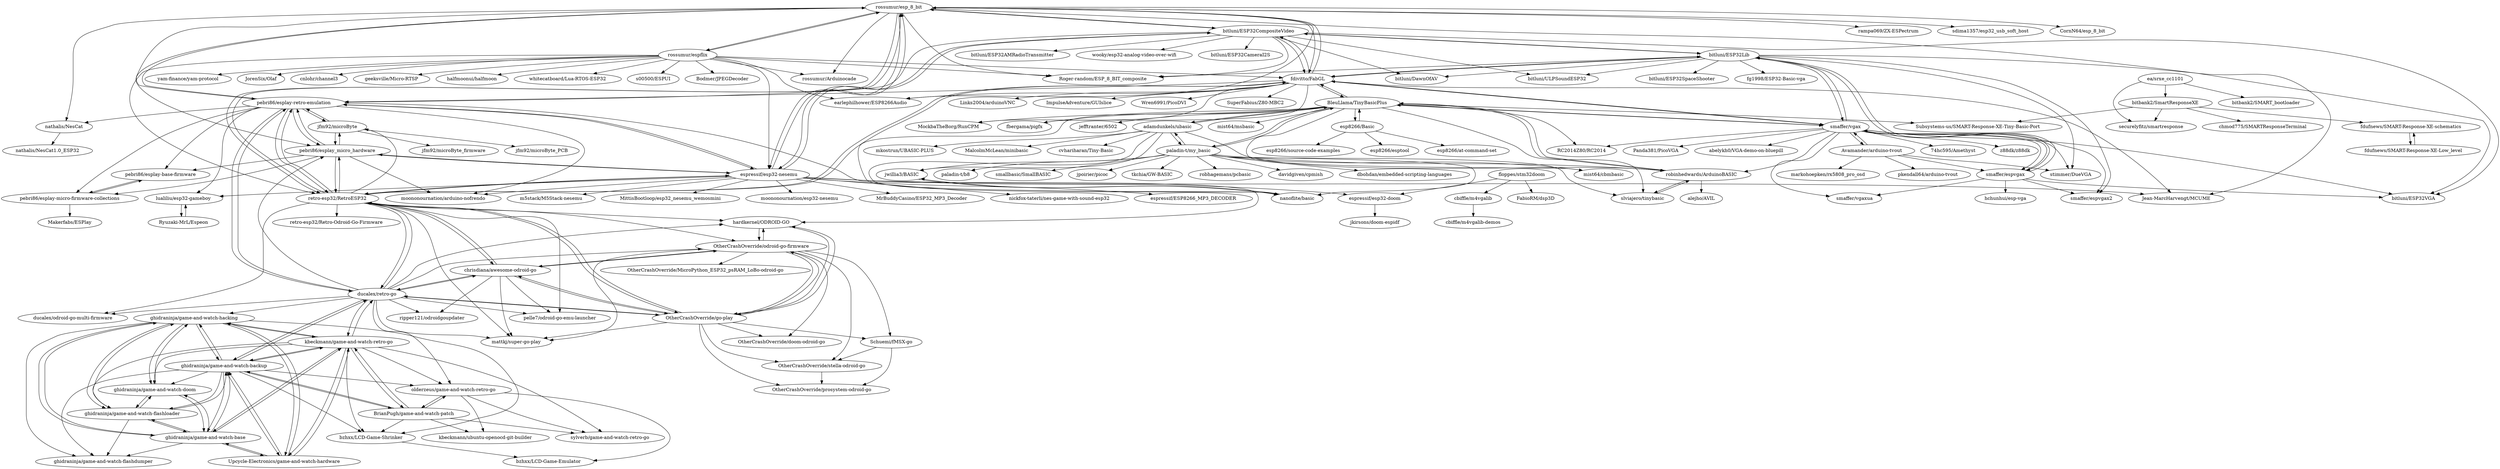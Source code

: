 digraph G {
"nathalis/NesCat" -> "nathalis/NesCat1.0_ESP32"
"bitluni/ESP32CompositeVideo" -> "Roger-random/ESP_8_BIT_composite"
"bitluni/ESP32CompositeVideo" -> "bitluni/ESP32VGA"
"bitluni/ESP32CompositeVideo" -> "bitluni/ESP32Lib"
"bitluni/ESP32CompositeVideo" -> "bitluni/ESP32AMRadioTransmitter"
"bitluni/ESP32CompositeVideo" -> "bitluni/DawnOfAV"
"bitluni/ESP32CompositeVideo" -> "rossumur/esp_8_bit"
"bitluni/ESP32CompositeVideo" -> "fdivitto/FabGL"
"bitluni/ESP32CompositeVideo" -> "espressif/esp32-nesemu"
"bitluni/ESP32CompositeVideo" -> "wooky/esp32-analog-video-over-wifi"
"bitluni/ESP32CompositeVideo" -> "bitluni/ESP32CameraI2S" ["e"=1]
"bitluni/ESP32CompositeVideo" -> "pebri86/esplay-retro-emulation"
"bitluni/ESP32CompositeVideo" -> "bitluni/ULPSoundESP32"
"ducalex/retro-go" -> "retro-esp32/RetroESP32"
"ducalex/retro-go" -> "kbeckmann/game-and-watch-retro-go"
"ducalex/retro-go" -> "chrisdiana/awesome-odroid-go"
"ducalex/retro-go" -> "pebri86/esplay-retro-emulation"
"ducalex/retro-go" -> "ducalex/odroid-go-multi-firmware"
"ducalex/retro-go" -> "OtherCrashOverride/odroid-go-firmware"
"ducalex/retro-go" -> "OtherCrashOverride/go-play"
"ducalex/retro-go" -> "mattkj/super-go-play"
"ducalex/retro-go" -> "ghidraninja/game-and-watch-backup"
"ducalex/retro-go" -> "pebri86/esplay_micro_hardware"
"ducalex/retro-go" -> "pelle7/odroid-go-emu-launcher"
"ducalex/retro-go" -> "olderzeus/game-and-watch-retro-go"
"ducalex/retro-go" -> "ghidraninja/game-and-watch-hacking"
"ducalex/retro-go" -> "hardkernel/ODROID-GO"
"ducalex/retro-go" -> "ripper121/odroidgoupdater"
"ghidraninja/game-and-watch-backup" -> "kbeckmann/game-and-watch-retro-go"
"ghidraninja/game-and-watch-backup" -> "ghidraninja/game-and-watch-hacking"
"ghidraninja/game-and-watch-backup" -> "ghidraninja/game-and-watch-base"
"ghidraninja/game-and-watch-backup" -> "ghidraninja/game-and-watch-flashloader"
"ghidraninja/game-and-watch-backup" -> "BrianPugh/game-and-watch-patch"
"ghidraninja/game-and-watch-backup" -> "Upcycle-Electronics/game-and-watch-hardware"
"ghidraninja/game-and-watch-backup" -> "olderzeus/game-and-watch-retro-go"
"ghidraninja/game-and-watch-backup" -> "ghidraninja/game-and-watch-doom"
"ghidraninja/game-and-watch-backup" -> "ghidraninja/game-and-watch-flashdumper"
"ghidraninja/game-and-watch-backup" -> "bzhxx/LCD-Game-Shrinker"
"ghidraninja/game-and-watch-backup" -> "ducalex/retro-go"
"ghidraninja/game-and-watch-hacking" -> "ghidraninja/game-and-watch-flashloader"
"ghidraninja/game-and-watch-hacking" -> "ghidraninja/game-and-watch-backup"
"ghidraninja/game-and-watch-hacking" -> "kbeckmann/game-and-watch-retro-go"
"ghidraninja/game-and-watch-hacking" -> "ghidraninja/game-and-watch-base"
"ghidraninja/game-and-watch-hacking" -> "ghidraninja/game-and-watch-doom"
"ghidraninja/game-and-watch-hacking" -> "Upcycle-Electronics/game-and-watch-hardware"
"ghidraninja/game-and-watch-hacking" -> "ghidraninja/game-and-watch-flashdumper"
"ghidraninja/game-and-watch-hacking" -> "bzhxx/LCD-Game-Shrinker"
"espressif/esp32-nesemu" -> "pebri86/esplay-retro-emulation"
"espressif/esp32-nesemu" -> "MittisBootloop/esp32_nesemu_wemosmini"
"espressif/esp32-nesemu" -> "pebri86/esplay_micro_hardware"
"espressif/esp32-nesemu" -> "rossumur/esp_8_bit"
"espressif/esp32-nesemu" -> "retro-esp32/RetroESP32"
"espressif/esp32-nesemu" -> "bitluni/ESP32CompositeVideo"
"espressif/esp32-nesemu" -> "espressif/esp32-doom"
"espressif/esp32-nesemu" -> "moononournation/arduino-nofrendo"
"espressif/esp32-nesemu" -> "moononournation/esp32-nesemu"
"espressif/esp32-nesemu" -> "MrBuddyCasino/ESP32_MP3_Decoder" ["e"=1]
"espressif/esp32-nesemu" -> "Jean-MarcHarvengt/MCUME" ["e"=1]
"espressif/esp32-nesemu" -> "nickfox-taterli/nes-game-with-sound-esp32"
"espressif/esp32-nesemu" -> "lualiliu/esp32-gameboy"
"espressif/esp32-nesemu" -> "espressif/ESP8266_MP3_DECODER" ["e"=1]
"espressif/esp32-nesemu" -> "m5stack/M5Stack-nesemu"
"rossumur/esp_8_bit" -> "fdivitto/FabGL"
"rossumur/esp_8_bit" -> "Jean-MarcHarvengt/MCUME" ["e"=1]
"rossumur/esp_8_bit" -> "rossumur/espflix"
"rossumur/esp_8_bit" -> "espressif/esp32-nesemu"
"rossumur/esp_8_bit" -> "retro-esp32/RetroESP32"
"rossumur/esp_8_bit" -> "bitluni/ESP32CompositeVideo"
"rossumur/esp_8_bit" -> "pebri86/esplay-retro-emulation"
"rossumur/esp_8_bit" -> "rampa069/ZX-ESPectrum" ["e"=1]
"rossumur/esp_8_bit" -> "rossumur/Arduinocade"
"rossumur/esp_8_bit" -> "Roger-random/ESP_8_BIT_composite"
"rossumur/esp_8_bit" -> "sdima1357/esp32_usb_soft_host" ["e"=1]
"rossumur/esp_8_bit" -> "nathalis/NesCat"
"rossumur/esp_8_bit" -> "CornN64/esp_8_bit"
"rossumur/esp_8_bit" -> "pebri86/esplay_micro_hardware"
"rossumur/esp_8_bit" -> "earlephilhower/ESP8266Audio" ["e"=1]
"adamdunkels/ubasic" -> "paladin-t/my_basic"
"adamdunkels/ubasic" -> "BleuLlama/TinyBasicPlus"
"adamdunkels/ubasic" -> "jwillia3/BASIC"
"adamdunkels/ubasic" -> "robinhedwards/ArduinoBASIC"
"adamdunkels/ubasic" -> "nanoflite/basic"
"adamdunkels/ubasic" -> "mkostrun/UBASIC-PLUS"
"adamdunkels/ubasic" -> "MalcolmMcLean/minibasic"
"adamdunkels/ubasic" -> "cvhariharan/Tiny-Basic"
"cbiffle/m4vgalib" -> "cbiffle/m4vgalib-demos"
"ghidraninja/game-and-watch-doom" -> "ghidraninja/game-and-watch-base"
"ghidraninja/game-and-watch-doom" -> "ghidraninja/game-and-watch-flashloader"
"ghidraninja/game-and-watch-doom" -> "ghidraninja/game-and-watch-hacking"
"fdivitto/FabGL" -> "bitluni/ESP32Lib"
"fdivitto/FabGL" -> "rossumur/esp_8_bit"
"fdivitto/FabGL" -> "Jean-MarcHarvengt/MCUME" ["e"=1]
"fdivitto/FabGL" -> "MockbaTheBorg/RunCPM" ["e"=1]
"fdivitto/FabGL" -> "retro-esp32/RetroESP32"
"fdivitto/FabGL" -> "bitluni/ESP32CompositeVideo"
"fdivitto/FabGL" -> "BleuLlama/TinyBasicPlus"
"fdivitto/FabGL" -> "Wren6991/PicoDVI" ["e"=1]
"fdivitto/FabGL" -> "fbergama/pigfx" ["e"=1]
"fdivitto/FabGL" -> "smaffer/vgax"
"fdivitto/FabGL" -> "SuperFabius/Z80-MBC2" ["e"=1]
"fdivitto/FabGL" -> "earlephilhower/ESP8266Audio" ["e"=1]
"fdivitto/FabGL" -> "pebri86/esplay-retro-emulation"
"fdivitto/FabGL" -> "Links2004/arduinoVNC" ["e"=1]
"fdivitto/FabGL" -> "ImpulseAdventure/GUIslice" ["e"=1]
"BleuLlama/TinyBasicPlus" -> "robinhedwards/ArduinoBASIC"
"BleuLlama/TinyBasicPlus" -> "slviajero/tinybasic"
"BleuLlama/TinyBasicPlus" -> "adamdunkels/ubasic"
"BleuLlama/TinyBasicPlus" -> "MockbaTheBorg/RunCPM" ["e"=1]
"BleuLlama/TinyBasicPlus" -> "esp8266/Basic"
"BleuLlama/TinyBasicPlus" -> "smaffer/vgax"
"BleuLlama/TinyBasicPlus" -> "fdivitto/FabGL"
"BleuLlama/TinyBasicPlus" -> "paladin-t/my_basic"
"BleuLlama/TinyBasicPlus" -> "nanoflite/basic"
"BleuLlama/TinyBasicPlus" -> "jefftranter/6502" ["e"=1]
"BleuLlama/TinyBasicPlus" -> "mist64/cbmbasic" ["e"=1]
"BleuLlama/TinyBasicPlus" -> "Subsystems-us/SMART-Response-XE-Tiny-Basic-Port"
"BleuLlama/TinyBasicPlus" -> "fbergama/pigfx" ["e"=1]
"BleuLlama/TinyBasicPlus" -> "mist64/msbasic" ["e"=1]
"BleuLlama/TinyBasicPlus" -> "RC2014Z80/RC2014" ["e"=1]
"paladin-t/my_basic" -> "jwillia3/BASIC"
"paladin-t/my_basic" -> "nanoflite/basic"
"paladin-t/my_basic" -> "adamdunkels/ubasic"
"paladin-t/my_basic" -> "paladin-t/b8" ["e"=1]
"paladin-t/my_basic" -> "robinhedwards/ArduinoBASIC"
"paladin-t/my_basic" -> "smallbasic/SmallBASIC"
"paladin-t/my_basic" -> "BleuLlama/TinyBasicPlus"
"paladin-t/my_basic" -> "slviajero/tinybasic"
"paladin-t/my_basic" -> "jpoirier/picoc" ["e"=1]
"paladin-t/my_basic" -> "mist64/cbmbasic" ["e"=1]
"paladin-t/my_basic" -> "tkchia/GW-BASIC" ["e"=1]
"paladin-t/my_basic" -> "robhagemans/pcbasic" ["e"=1]
"paladin-t/my_basic" -> "davidgiven/cpmish" ["e"=1]
"paladin-t/my_basic" -> "dbohdan/embedded-scripting-languages" ["e"=1]
"rossumur/espflix" -> "rossumur/esp_8_bit"
"rossumur/espflix" -> "yam-finance/yam-protocol" ["e"=1]
"rossumur/espflix" -> "rossumur/Arduinocade"
"rossumur/espflix" -> "JorenSix/Olaf"
"rossumur/espflix" -> "fdivitto/FabGL"
"rossumur/espflix" -> "cnlohr/channel3" ["e"=1]
"rossumur/espflix" -> "geeksville/Micro-RTSP" ["e"=1]
"rossumur/espflix" -> "Roger-random/ESP_8_BIT_composite"
"rossumur/espflix" -> "halfmoonui/halfmoon" ["e"=1]
"rossumur/espflix" -> "espressif/esp32-nesemu"
"rossumur/espflix" -> "retro-esp32/RetroESP32"
"rossumur/espflix" -> "whitecatboard/Lua-RTOS-ESP32" ["e"=1]
"rossumur/espflix" -> "earlephilhower/ESP8266Audio" ["e"=1]
"rossumur/espflix" -> "s00500/ESPUI" ["e"=1]
"rossumur/espflix" -> "Bodmer/JPEGDecoder" ["e"=1]
"Avamander/arduino-tvout" -> "smaffer/vgax"
"Avamander/arduino-tvout" -> "pkendall64/arduino-tvout"
"Avamander/arduino-tvout" -> "markohoepken/rx5808_pro_osd" ["e"=1]
"Avamander/arduino-tvout" -> "smaffer/espvgax"
"Avamander/arduino-tvout" -> "stimmer/DueVGA"
"pebri86/esplay-retro-emulation" -> "pebri86/esplay_micro_hardware"
"pebri86/esplay-retro-emulation" -> "retro-esp32/RetroESP32"
"pebri86/esplay-retro-emulation" -> "pebri86/esplay-base-firmware"
"pebri86/esplay-retro-emulation" -> "espressif/esp32-nesemu"
"pebri86/esplay-retro-emulation" -> "moononournation/arduino-nofrendo"
"pebri86/esplay-retro-emulation" -> "ducalex/retro-go"
"pebri86/esplay-retro-emulation" -> "pebri86/esplay-micro-firmware-collections"
"pebri86/esplay-retro-emulation" -> "jfm92/microByte"
"pebri86/esplay-retro-emulation" -> "lualiliu/esp32-gameboy"
"pebri86/esplay-retro-emulation" -> "rossumur/esp_8_bit"
"pebri86/esplay-retro-emulation" -> "nathalis/NesCat"
"pebri86/esplay-retro-emulation" -> "hardkernel/ODROID-GO"
"pebri86/esplay_micro_hardware" -> "pebri86/esplay-retro-emulation"
"pebri86/esplay_micro_hardware" -> "jfm92/microByte"
"pebri86/esplay_micro_hardware" -> "pebri86/esplay-base-firmware"
"pebri86/esplay_micro_hardware" -> "pebri86/esplay-micro-firmware-collections"
"pebri86/esplay_micro_hardware" -> "retro-esp32/RetroESP32"
"pebri86/esplay_micro_hardware" -> "espressif/esp32-nesemu"
"pebri86/esplay_micro_hardware" -> "moononournation/arduino-nofrendo"
"hardkernel/ODROID-GO" -> "OtherCrashOverride/odroid-go-firmware"
"hardkernel/ODROID-GO" -> "OtherCrashOverride/go-play"
"kbeckmann/game-and-watch-retro-go" -> "ghidraninja/game-and-watch-backup"
"kbeckmann/game-and-watch-retro-go" -> "ghidraninja/game-and-watch-hacking"
"kbeckmann/game-and-watch-retro-go" -> "BrianPugh/game-and-watch-patch"
"kbeckmann/game-and-watch-retro-go" -> "ghidraninja/game-and-watch-base"
"kbeckmann/game-and-watch-retro-go" -> "olderzeus/game-and-watch-retro-go"
"kbeckmann/game-and-watch-retro-go" -> "Upcycle-Electronics/game-and-watch-hardware"
"kbeckmann/game-and-watch-retro-go" -> "ghidraninja/game-and-watch-flashloader"
"kbeckmann/game-and-watch-retro-go" -> "ducalex/retro-go"
"kbeckmann/game-and-watch-retro-go" -> "bzhxx/LCD-Game-Shrinker"
"kbeckmann/game-and-watch-retro-go" -> "sylverb/game-and-watch-retro-go"
"kbeckmann/game-and-watch-retro-go" -> "ghidraninja/game-and-watch-doom"
"bitluni/ESP32Lib" -> "fdivitto/FabGL"
"bitluni/ESP32Lib" -> "bitluni/ESP32VGA"
"bitluni/ESP32Lib" -> "smaffer/espvgax"
"bitluni/ESP32Lib" -> "bitluni/ESP32CompositeVideo"
"bitluni/ESP32Lib" -> "smaffer/vgax"
"bitluni/ESP32Lib" -> "stimmer/DueVGA"
"bitluni/ESP32Lib" -> "bitluni/ULPSoundESP32"
"bitluni/ESP32Lib" -> "bitluni/ESP32SpaceShooter"
"bitluni/ESP32Lib" -> "bitluni/DawnOfAV"
"bitluni/ESP32Lib" -> "Roger-random/ESP_8_BIT_composite"
"bitluni/ESP32Lib" -> "smaffer/espvgax2"
"bitluni/ESP32Lib" -> "fg1998/ESP32-Basic-vga"
"espressif/esp32-doom" -> "jkirsons/doom-espidf"
"nanoflite/basic" -> "jwillia3/BASIC"
"smaffer/espvgax" -> "smaffer/espvgax2"
"smaffer/espvgax" -> "smaffer/vgax"
"smaffer/espvgax" -> "hchunhui/esp-vga"
"smaffer/espvgax" -> "bitluni/ESP32Lib"
"smaffer/espvgax" -> "bitluni/ESP32VGA"
"smaffer/espvgax" -> "smaffer/vgaxua"
"esp8266/Basic" -> "esp8266/source-code-examples" ["e"=1]
"esp8266/Basic" -> "BleuLlama/TinyBasicPlus"
"esp8266/Basic" -> "esp8266/esptool"
"esp8266/Basic" -> "esp8266/at-command-set" ["e"=1]
"Ryuzaki-MrL/Espeon" -> "lualiliu/esp32-gameboy"
"OtherCrashOverride/odroid-go-firmware" -> "OtherCrashOverride/go-play"
"OtherCrashOverride/odroid-go-firmware" -> "chrisdiana/awesome-odroid-go"
"OtherCrashOverride/odroid-go-firmware" -> "OtherCrashOverride/doom-odroid-go"
"OtherCrashOverride/odroid-go-firmware" -> "hardkernel/ODROID-GO"
"OtherCrashOverride/odroid-go-firmware" -> "OtherCrashOverride/MicroPython_ESP32_psRAM_LoBo-odroid-go"
"OtherCrashOverride/odroid-go-firmware" -> "mattkj/super-go-play"
"OtherCrashOverride/odroid-go-firmware" -> "OtherCrashOverride/stella-odroid-go"
"OtherCrashOverride/odroid-go-firmware" -> "Schuemi/fMSX-go"
"olderzeus/game-and-watch-retro-go" -> "BrianPugh/game-and-watch-patch"
"olderzeus/game-and-watch-retro-go" -> "sylverb/game-and-watch-retro-go"
"olderzeus/game-and-watch-retro-go" -> "bzhxx/LCD-Game-Emulator"
"olderzeus/game-and-watch-retro-go" -> "kbeckmann/ubuntu-openocd-git-builder"
"smaffer/vgax" -> "smaffer/espvgax"
"smaffer/vgax" -> "smaffer/vgaxua"
"smaffer/vgax" -> "bitluni/ESP32Lib"
"smaffer/vgax" -> "Avamander/arduino-tvout"
"smaffer/vgax" -> "BleuLlama/TinyBasicPlus"
"smaffer/vgax" -> "fdivitto/FabGL"
"smaffer/vgax" -> "stimmer/DueVGA"
"smaffer/vgax" -> "74hc595/Amethyst" ["e"=1]
"smaffer/vgax" -> "robinhedwards/ArduinoBASIC"
"smaffer/vgax" -> "bitluni/ESP32VGA"
"smaffer/vgax" -> "z88dk/z88dk" ["e"=1]
"smaffer/vgax" -> "RC2014Z80/RC2014" ["e"=1]
"smaffer/vgax" -> "smaffer/espvgax2"
"smaffer/vgax" -> "Panda381/PicoVGA" ["e"=1]
"smaffer/vgax" -> "abelykh0/VGA-demo-on-bluepill"
"retro-esp32/RetroESP32" -> "ducalex/retro-go"
"retro-esp32/RetroESP32" -> "pebri86/esplay-retro-emulation"
"retro-esp32/RetroESP32" -> "chrisdiana/awesome-odroid-go"
"retro-esp32/RetroESP32" -> "pebri86/esplay_micro_hardware"
"retro-esp32/RetroESP32" -> "hardkernel/ODROID-GO"
"retro-esp32/RetroESP32" -> "OtherCrashOverride/go-play"
"retro-esp32/RetroESP32" -> "OtherCrashOverride/odroid-go-firmware"
"retro-esp32/RetroESP32" -> "retro-esp32/Retro-Odroid-Go-Firmware"
"retro-esp32/RetroESP32" -> "rossumur/esp_8_bit"
"retro-esp32/RetroESP32" -> "espressif/esp32-nesemu"
"retro-esp32/RetroESP32" -> "fdivitto/FabGL"
"retro-esp32/RetroESP32" -> "ducalex/odroid-go-multi-firmware"
"retro-esp32/RetroESP32" -> "jfm92/microByte"
"retro-esp32/RetroESP32" -> "mattkj/super-go-play"
"retro-esp32/RetroESP32" -> "pelle7/odroid-go-emu-launcher"
"chrisdiana/awesome-odroid-go" -> "OtherCrashOverride/odroid-go-firmware"
"chrisdiana/awesome-odroid-go" -> "OtherCrashOverride/go-play"
"chrisdiana/awesome-odroid-go" -> "ripper121/odroidgoupdater"
"chrisdiana/awesome-odroid-go" -> "mattkj/super-go-play"
"chrisdiana/awesome-odroid-go" -> "pelle7/odroid-go-emu-launcher"
"chrisdiana/awesome-odroid-go" -> "retro-esp32/RetroESP32"
"chrisdiana/awesome-odroid-go" -> "ducalex/retro-go"
"pebri86/esplay-micro-firmware-collections" -> "Makerfabs/ESPlay"
"pebri86/esplay-micro-firmware-collections" -> "pebri86/esplay-base-firmware"
"OtherCrashOverride/go-play" -> "OtherCrashOverride/odroid-go-firmware"
"OtherCrashOverride/go-play" -> "chrisdiana/awesome-odroid-go"
"OtherCrashOverride/go-play" -> "OtherCrashOverride/doom-odroid-go"
"OtherCrashOverride/go-play" -> "hardkernel/ODROID-GO"
"OtherCrashOverride/go-play" -> "mattkj/super-go-play"
"OtherCrashOverride/go-play" -> "Schuemi/fMSX-go"
"OtherCrashOverride/go-play" -> "OtherCrashOverride/stella-odroid-go"
"OtherCrashOverride/go-play" -> "OtherCrashOverride/prosystem-odroid-go"
"OtherCrashOverride/go-play" -> "retro-esp32/RetroESP32"
"OtherCrashOverride/go-play" -> "ducalex/retro-go"
"Schuemi/fMSX-go" -> "OtherCrashOverride/prosystem-odroid-go"
"Schuemi/fMSX-go" -> "OtherCrashOverride/stella-odroid-go"
"lualiliu/esp32-gameboy" -> "Ryuzaki-MrL/Espeon"
"slviajero/tinybasic" -> "robinhedwards/ArduinoBASIC"
"BrianPugh/game-and-watch-patch" -> "olderzeus/game-and-watch-retro-go"
"BrianPugh/game-and-watch-patch" -> "kbeckmann/game-and-watch-retro-go"
"BrianPugh/game-and-watch-patch" -> "ghidraninja/game-and-watch-backup"
"BrianPugh/game-and-watch-patch" -> "sylverb/game-and-watch-retro-go"
"BrianPugh/game-and-watch-patch" -> "kbeckmann/ubuntu-openocd-git-builder"
"BrianPugh/game-and-watch-patch" -> "bzhxx/LCD-Game-Shrinker"
"ghidraninja/game-and-watch-flashloader" -> "ghidraninja/game-and-watch-flashdumper"
"ghidraninja/game-and-watch-flashloader" -> "ghidraninja/game-and-watch-hacking"
"ghidraninja/game-and-watch-flashloader" -> "ghidraninja/game-and-watch-base"
"ghidraninja/game-and-watch-flashloader" -> "ghidraninja/game-and-watch-backup"
"ghidraninja/game-and-watch-flashloader" -> "ghidraninja/game-and-watch-doom"
"floppes/stm32doom" -> "FabioRM/dsp3D"
"floppes/stm32doom" -> "cbiffle/m4vgalib"
"floppes/stm32doom" -> "espressif/esp32-doom"
"ea/srxe_cc1101" -> "securelyfitz/smartresponse"
"ea/srxe_cc1101" -> "bitbank2/SMART_bootloader"
"ea/srxe_cc1101" -> "bitbank2/SmartResponseXE"
"ghidraninja/game-and-watch-base" -> "ghidraninja/game-and-watch-flashloader"
"ghidraninja/game-and-watch-base" -> "ghidraninja/game-and-watch-backup"
"ghidraninja/game-and-watch-base" -> "ghidraninja/game-and-watch-doom"
"ghidraninja/game-and-watch-base" -> "ghidraninja/game-and-watch-flashdumper"
"ghidraninja/game-and-watch-base" -> "ghidraninja/game-and-watch-hacking"
"ghidraninja/game-and-watch-base" -> "kbeckmann/game-and-watch-retro-go"
"ghidraninja/game-and-watch-base" -> "Upcycle-Electronics/game-and-watch-hardware"
"Upcycle-Electronics/game-and-watch-hardware" -> "ghidraninja/game-and-watch-base"
"Upcycle-Electronics/game-and-watch-hardware" -> "ghidraninja/game-and-watch-backup"
"Upcycle-Electronics/game-and-watch-hardware" -> "ghidraninja/game-and-watch-hacking"
"Upcycle-Electronics/game-and-watch-hardware" -> "kbeckmann/game-and-watch-retro-go"
"robinhedwards/ArduinoBASIC" -> "BleuLlama/TinyBasicPlus"
"robinhedwards/ArduinoBASIC" -> "slviajero/tinybasic"
"robinhedwards/ArduinoBASIC" -> "alejho/AVIL"
"fdufnews/SMART-Response-XE-Low_level" -> "fdufnews/SMART-Response-XE-schematics"
"jfm92/microByte" -> "jfm92/microByte_firmware"
"jfm92/microByte" -> "jfm92/microByte_PCB"
"jfm92/microByte" -> "pebri86/esplay_micro_hardware"
"jfm92/microByte" -> "pebri86/esplay-retro-emulation"
"jwillia3/BASIC" -> "nanoflite/basic"
"bitbank2/SmartResponseXE" -> "securelyfitz/smartresponse"
"bitbank2/SmartResponseXE" -> "fdufnews/SMART-Response-XE-schematics"
"bitbank2/SmartResponseXE" -> "chmod775/SMARTResponseTerminal"
"bitbank2/SmartResponseXE" -> "Subsystems-us/SMART-Response-XE-Tiny-Basic-Port"
"fdufnews/SMART-Response-XE-schematics" -> "fdufnews/SMART-Response-XE-Low_level"
"OtherCrashOverride/stella-odroid-go" -> "OtherCrashOverride/prosystem-odroid-go"
"bzhxx/LCD-Game-Shrinker" -> "bzhxx/LCD-Game-Emulator"
"pebri86/esplay-base-firmware" -> "pebri86/esplay-micro-firmware-collections"
"nathalis/NesCat" ["l"="-37.678,41.435"]
"nathalis/NesCat1.0_ESP32" ["l"="-37.699,41.419"]
"bitluni/ESP32CompositeVideo" ["l"="-37.642,41.416"]
"Roger-random/ESP_8_BIT_composite" ["l"="-37.622,41.422"]
"bitluni/ESP32VGA" ["l"="-37.62,41.375"]
"bitluni/ESP32Lib" ["l"="-37.615,41.389"]
"bitluni/ESP32AMRadioTransmitter" ["l"="-37.686,41.392"]
"bitluni/DawnOfAV" ["l"="-37.638,41.397"]
"rossumur/esp_8_bit" ["l"="-37.634,41.445"]
"fdivitto/FabGL" ["l"="-37.597,41.418"]
"espressif/esp32-nesemu" ["l"="-37.667,41.453"]
"wooky/esp32-analog-video-over-wifi" ["l"="-37.67,41.405"]
"bitluni/ESP32CameraI2S" ["l"="-35.827,39.651"]
"pebri86/esplay-retro-emulation" ["l"="-37.647,41.468"]
"bitluni/ULPSoundESP32" ["l"="-37.655,41.386"]
"ducalex/retro-go" ["l"="-37.662,41.522"]
"retro-esp32/RetroESP32" ["l"="-37.638,41.485"]
"kbeckmann/game-and-watch-retro-go" ["l"="-37.687,41.566"]
"chrisdiana/awesome-odroid-go" ["l"="-37.643,41.513"]
"ducalex/odroid-go-multi-firmware" ["l"="-37.672,41.506"]
"OtherCrashOverride/odroid-go-firmware" ["l"="-37.626,41.528"]
"OtherCrashOverride/go-play" ["l"="-37.62,41.516"]
"mattkj/super-go-play" ["l"="-37.64,41.523"]
"ghidraninja/game-and-watch-backup" ["l"="-37.691,41.553"]
"pebri86/esplay_micro_hardware" ["l"="-37.659,41.479"]
"pelle7/odroid-go-emu-launcher" ["l"="-37.655,41.504"]
"olderzeus/game-and-watch-retro-go" ["l"="-37.66,41.563"]
"ghidraninja/game-and-watch-hacking" ["l"="-37.707,41.555"]
"hardkernel/ODROID-GO" ["l"="-37.631,41.505"]
"ripper121/odroidgoupdater" ["l"="-37.65,41.536"]
"ghidraninja/game-and-watch-base" ["l"="-37.71,41.567"]
"ghidraninja/game-and-watch-flashloader" ["l"="-37.723,41.559"]
"BrianPugh/game-and-watch-patch" ["l"="-37.671,41.574"]
"Upcycle-Electronics/game-and-watch-hardware" ["l"="-37.702,41.577"]
"ghidraninja/game-and-watch-doom" ["l"="-37.725,41.571"]
"ghidraninja/game-and-watch-flashdumper" ["l"="-37.722,41.548"]
"bzhxx/LCD-Game-Shrinker" ["l"="-37.672,41.56"]
"MittisBootloop/esp32_nesemu_wemosmini" ["l"="-37.719,41.448"]
"espressif/esp32-doom" ["l"="-37.759,41.438"]
"moononournation/arduino-nofrendo" ["l"="-37.679,41.467"]
"moononournation/esp32-nesemu" ["l"="-37.705,41.436"]
"MrBuddyCasino/ESP32_MP3_Decoder" ["l"="-35.579,39.739"]
"Jean-MarcHarvengt/MCUME" ["l"="-34.998,41.653"]
"nickfox-taterli/nes-game-with-sound-esp32" ["l"="-37.698,41.452"]
"lualiliu/esp32-gameboy" ["l"="-37.615,41.469"]
"espressif/ESP8266_MP3_DECODER" ["l"="-35.509,39.861"]
"m5stack/M5Stack-nesemu" ["l"="-37.711,41.465"]
"rossumur/espflix" ["l"="-37.6,41.449"]
"rampa069/ZX-ESPectrum" ["l"="-34.99,41.597"]
"rossumur/Arduinocade" ["l"="-37.572,41.446"]
"sdima1357/esp32_usb_soft_host" ["l"="-35.418,39.744"]
"CornN64/esp_8_bit" ["l"="-37.658,41.428"]
"earlephilhower/ESP8266Audio" ["l"="-35.503,39.747"]
"adamdunkels/ubasic" ["l"="-37.489,41.36"]
"paladin-t/my_basic" ["l"="-37.505,41.341"]
"BleuLlama/TinyBasicPlus" ["l"="-37.525,41.375"]
"jwillia3/BASIC" ["l"="-37.474,41.334"]
"robinhedwards/ArduinoBASIC" ["l"="-37.529,41.358"]
"nanoflite/basic" ["l"="-37.485,41.347"]
"mkostrun/UBASIC-PLUS" ["l"="-37.461,41.349"]
"MalcolmMcLean/minibasic" ["l"="-37.468,41.369"]
"cvhariharan/Tiny-Basic" ["l"="-37.453,41.36"]
"cbiffle/m4vgalib" ["l"="-37.86,41.425"]
"cbiffle/m4vgalib-demos" ["l"="-37.885,41.424"]
"MockbaTheBorg/RunCPM" ["l"="-41.665,15.071"]
"Wren6991/PicoDVI" ["l"="-34.985,41.691"]
"fbergama/pigfx" ["l"="-41.677,15.101"]
"smaffer/vgax" ["l"="-37.577,41.373"]
"SuperFabius/Z80-MBC2" ["l"="-41.626,15.122"]
"Links2004/arduinoVNC" ["l"="-35.415,39.802"]
"ImpulseAdventure/GUIslice" ["l"="-35.404,39.689"]
"slviajero/tinybasic" ["l"="-37.531,41.343"]
"esp8266/Basic" ["l"="-37.497,41.394"]
"jefftranter/6502" ["l"="-42.462,15.61"]
"mist64/cbmbasic" ["l"="-42.565,15.529"]
"Subsystems-us/SMART-Response-XE-Tiny-Basic-Port" ["l"="-37.452,41.377"]
"mist64/msbasic" ["l"="-42.528,15.554"]
"RC2014Z80/RC2014" ["l"="-41.671,15.12"]
"paladin-t/b8" ["l"="-13.315,24.971"]
"smallbasic/SmallBASIC" ["l"="-37.492,41.305"]
"jpoirier/picoc" ["l"="-13.831,17.741"]
"tkchia/GW-BASIC" ["l"="-41.75,14.893"]
"robhagemans/pcbasic" ["l"="-41.701,14.933"]
"davidgiven/cpmish" ["l"="-41.686,15.051"]
"dbohdan/embedded-scripting-languages" ["l"="-11.915,23.699"]
"yam-finance/yam-protocol" ["l"="45.54,-27.047"]
"JorenSix/Olaf" ["l"="-37.541,41.463"]
"cnlohr/channel3" ["l"="-35.337,39.936"]
"geeksville/Micro-RTSP" ["l"="-35.739,39.73"]
"halfmoonui/halfmoon" ["l"="26.985,-29.119"]
"whitecatboard/Lua-RTOS-ESP32" ["l"="-31.504,41.512"]
"s00500/ESPUI" ["l"="-35.307,39.717"]
"Bodmer/JPEGDecoder" ["l"="-35.431,39.552"]
"Avamander/arduino-tvout" ["l"="-37.58,41.342"]
"pkendall64/arduino-tvout" ["l"="-37.583,41.313"]
"markohoepken/rx5808_pro_osd" ["l"="27.825,42.761"]
"smaffer/espvgax" ["l"="-37.6,41.367"]
"stimmer/DueVGA" ["l"="-37.602,41.354"]
"pebri86/esplay-base-firmware" ["l"="-37.678,41.479"]
"pebri86/esplay-micro-firmware-collections" ["l"="-37.69,41.484"]
"jfm92/microByte" ["l"="-37.616,41.486"]
"sylverb/game-and-watch-retro-go" ["l"="-37.67,41.586"]
"bitluni/ESP32SpaceShooter" ["l"="-37.642,41.373"]
"smaffer/espvgax2" ["l"="-37.592,41.383"]
"fg1998/ESP32-Basic-vga" ["l"="-37.636,41.362"]
"jkirsons/doom-espidf" ["l"="-37.787,41.44"]
"hchunhui/esp-vga" ["l"="-37.622,41.349"]
"smaffer/vgaxua" ["l"="-37.576,41.357"]
"esp8266/source-code-examples" ["l"="-35.526,39.971"]
"esp8266/esptool" ["l"="-37.472,41.406"]
"esp8266/at-command-set" ["l"="-35.558,40.019"]
"Ryuzaki-MrL/Espeon" ["l"="-37.585,41.478"]
"OtherCrashOverride/doom-odroid-go" ["l"="-37.612,41.54"]
"OtherCrashOverride/MicroPython_ESP32_psRAM_LoBo-odroid-go" ["l"="-37.614,41.552"]
"OtherCrashOverride/stella-odroid-go" ["l"="-37.603,41.527"]
"Schuemi/fMSX-go" ["l"="-37.599,41.535"]
"bzhxx/LCD-Game-Emulator" ["l"="-37.646,41.571"]
"kbeckmann/ubuntu-openocd-git-builder" ["l"="-37.652,41.58"]
"74hc595/Amethyst" ["l"="-41.647,15.129"]
"z88dk/z88dk" ["l"="-41.647,15.153"]
"Panda381/PicoVGA" ["l"="-35.008,41.669"]
"abelykh0/VGA-demo-on-bluepill" ["l"="-37.603,41.338"]
"retro-esp32/Retro-Odroid-Go-Firmware" ["l"="-37.671,41.495"]
"Makerfabs/ESPlay" ["l"="-37.717,41.49"]
"OtherCrashOverride/prosystem-odroid-go" ["l"="-37.591,41.525"]
"floppes/stm32doom" ["l"="-37.821,41.425"]
"FabioRM/dsp3D" ["l"="-37.836,41.408"]
"ea/srxe_cc1101" ["l"="-37.359,41.359"]
"securelyfitz/smartresponse" ["l"="-37.379,41.359"]
"bitbank2/SMART_bootloader" ["l"="-37.337,41.35"]
"bitbank2/SmartResponseXE" ["l"="-37.393,41.373"]
"alejho/AVIL" ["l"="-37.511,41.362"]
"fdufnews/SMART-Response-XE-Low_level" ["l"="-37.346,41.389"]
"fdufnews/SMART-Response-XE-schematics" ["l"="-37.363,41.383"]
"jfm92/microByte_firmware" ["l"="-37.588,41.503"]
"jfm92/microByte_PCB" ["l"="-37.573,41.497"]
"chmod775/SMARTResponseTerminal" ["l"="-37.386,41.388"]
}